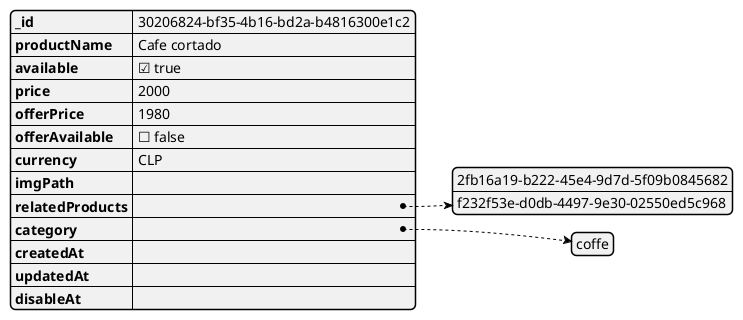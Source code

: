 @startjson
{
"_id": "30206824-bf35-4b16-bd2a-b4816300e1c2",
"productName": "Cafe cortado",
"available": true,
"price": 2000,
"offerPrice": 1980,
"offerAvailable": false,
"currency": "CLP",
"imgPath": "",
"relatedProducts": ["2fb16a19-b222-45e4-9d7d-5f09b0845682", "f232f53e-d0db-4497-9e30-02550ed5c968"],
"category": ["coffe"],
"createdAt": "",
"updatedAt": "",
"disableAt": ""
}
@endjson
